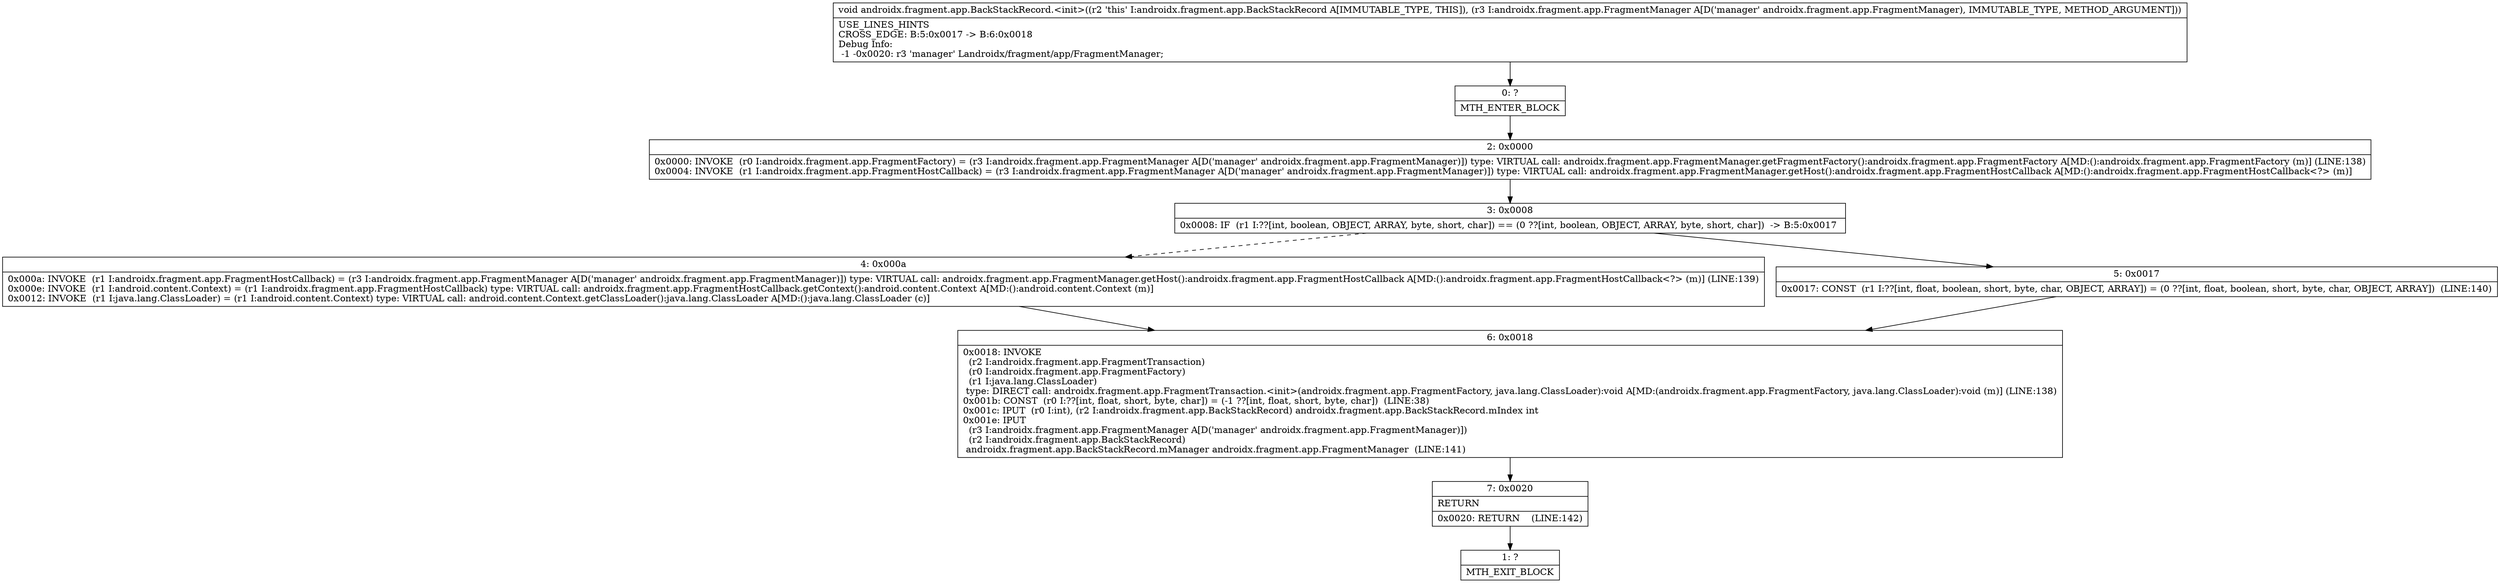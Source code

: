 digraph "CFG forandroidx.fragment.app.BackStackRecord.\<init\>(Landroidx\/fragment\/app\/FragmentManager;)V" {
Node_0 [shape=record,label="{0\:\ ?|MTH_ENTER_BLOCK\l}"];
Node_2 [shape=record,label="{2\:\ 0x0000|0x0000: INVOKE  (r0 I:androidx.fragment.app.FragmentFactory) = (r3 I:androidx.fragment.app.FragmentManager A[D('manager' androidx.fragment.app.FragmentManager)]) type: VIRTUAL call: androidx.fragment.app.FragmentManager.getFragmentFactory():androidx.fragment.app.FragmentFactory A[MD:():androidx.fragment.app.FragmentFactory (m)] (LINE:138)\l0x0004: INVOKE  (r1 I:androidx.fragment.app.FragmentHostCallback) = (r3 I:androidx.fragment.app.FragmentManager A[D('manager' androidx.fragment.app.FragmentManager)]) type: VIRTUAL call: androidx.fragment.app.FragmentManager.getHost():androidx.fragment.app.FragmentHostCallback A[MD:():androidx.fragment.app.FragmentHostCallback\<?\> (m)]\l}"];
Node_3 [shape=record,label="{3\:\ 0x0008|0x0008: IF  (r1 I:??[int, boolean, OBJECT, ARRAY, byte, short, char]) == (0 ??[int, boolean, OBJECT, ARRAY, byte, short, char])  \-\> B:5:0x0017 \l}"];
Node_4 [shape=record,label="{4\:\ 0x000a|0x000a: INVOKE  (r1 I:androidx.fragment.app.FragmentHostCallback) = (r3 I:androidx.fragment.app.FragmentManager A[D('manager' androidx.fragment.app.FragmentManager)]) type: VIRTUAL call: androidx.fragment.app.FragmentManager.getHost():androidx.fragment.app.FragmentHostCallback A[MD:():androidx.fragment.app.FragmentHostCallback\<?\> (m)] (LINE:139)\l0x000e: INVOKE  (r1 I:android.content.Context) = (r1 I:androidx.fragment.app.FragmentHostCallback) type: VIRTUAL call: androidx.fragment.app.FragmentHostCallback.getContext():android.content.Context A[MD:():android.content.Context (m)]\l0x0012: INVOKE  (r1 I:java.lang.ClassLoader) = (r1 I:android.content.Context) type: VIRTUAL call: android.content.Context.getClassLoader():java.lang.ClassLoader A[MD:():java.lang.ClassLoader (c)]\l}"];
Node_6 [shape=record,label="{6\:\ 0x0018|0x0018: INVOKE  \l  (r2 I:androidx.fragment.app.FragmentTransaction)\l  (r0 I:androidx.fragment.app.FragmentFactory)\l  (r1 I:java.lang.ClassLoader)\l type: DIRECT call: androidx.fragment.app.FragmentTransaction.\<init\>(androidx.fragment.app.FragmentFactory, java.lang.ClassLoader):void A[MD:(androidx.fragment.app.FragmentFactory, java.lang.ClassLoader):void (m)] (LINE:138)\l0x001b: CONST  (r0 I:??[int, float, short, byte, char]) = (\-1 ??[int, float, short, byte, char])  (LINE:38)\l0x001c: IPUT  (r0 I:int), (r2 I:androidx.fragment.app.BackStackRecord) androidx.fragment.app.BackStackRecord.mIndex int \l0x001e: IPUT  \l  (r3 I:androidx.fragment.app.FragmentManager A[D('manager' androidx.fragment.app.FragmentManager)])\l  (r2 I:androidx.fragment.app.BackStackRecord)\l androidx.fragment.app.BackStackRecord.mManager androidx.fragment.app.FragmentManager  (LINE:141)\l}"];
Node_7 [shape=record,label="{7\:\ 0x0020|RETURN\l|0x0020: RETURN    (LINE:142)\l}"];
Node_1 [shape=record,label="{1\:\ ?|MTH_EXIT_BLOCK\l}"];
Node_5 [shape=record,label="{5\:\ 0x0017|0x0017: CONST  (r1 I:??[int, float, boolean, short, byte, char, OBJECT, ARRAY]) = (0 ??[int, float, boolean, short, byte, char, OBJECT, ARRAY])  (LINE:140)\l}"];
MethodNode[shape=record,label="{void androidx.fragment.app.BackStackRecord.\<init\>((r2 'this' I:androidx.fragment.app.BackStackRecord A[IMMUTABLE_TYPE, THIS]), (r3 I:androidx.fragment.app.FragmentManager A[D('manager' androidx.fragment.app.FragmentManager), IMMUTABLE_TYPE, METHOD_ARGUMENT]))  | USE_LINES_HINTS\lCROSS_EDGE: B:5:0x0017 \-\> B:6:0x0018\lDebug Info:\l  \-1 \-0x0020: r3 'manager' Landroidx\/fragment\/app\/FragmentManager;\l}"];
MethodNode -> Node_0;Node_0 -> Node_2;
Node_2 -> Node_3;
Node_3 -> Node_4[style=dashed];
Node_3 -> Node_5;
Node_4 -> Node_6;
Node_6 -> Node_7;
Node_7 -> Node_1;
Node_5 -> Node_6;
}

